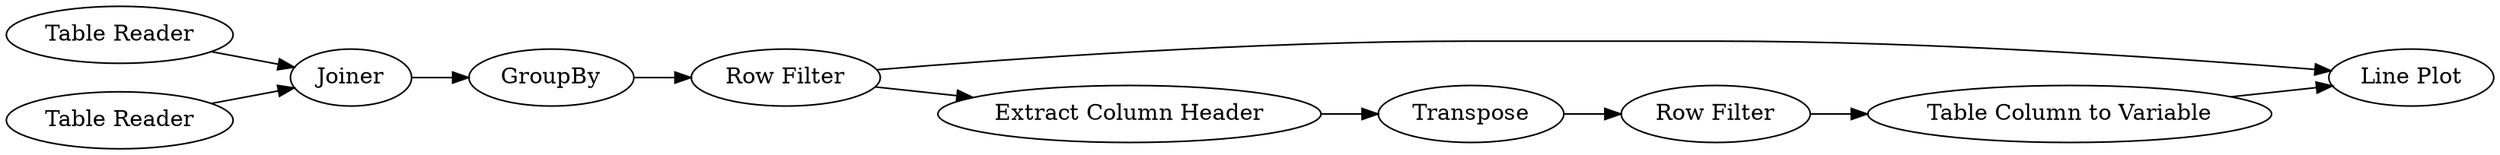 digraph {
	5 [label=Joiner]
	6 [label=GroupBy]
	7 [label="Row Filter"]
	9 [label="Line Plot"]
	10 [label="Extract Column Header"]
	11 [label=Transpose]
	12 [label="Row Filter"]
	13 [label="Table Column to Variable"]
	14 [label="Table Reader"]
	15 [label="Table Reader"]
	5 -> 6
	6 -> 7
	7 -> 10
	7 -> 9
	10 -> 11
	11 -> 12
	12 -> 13
	13 -> 9
	14 -> 5
	15 -> 5
	rankdir=LR
}

